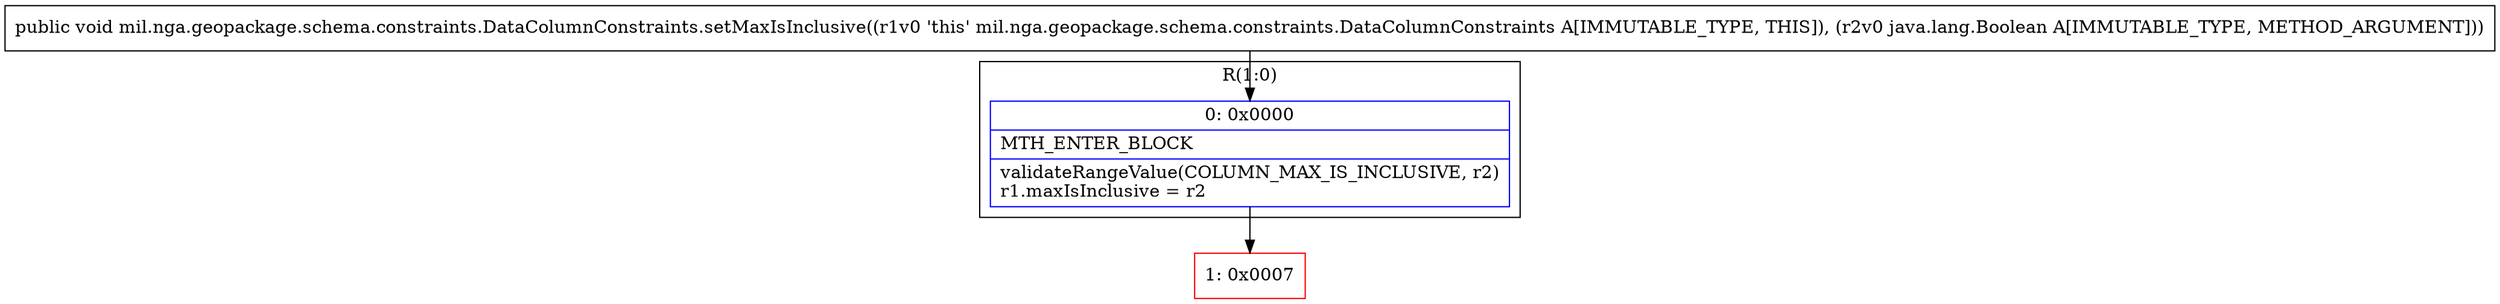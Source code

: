 digraph "CFG formil.nga.geopackage.schema.constraints.DataColumnConstraints.setMaxIsInclusive(Ljava\/lang\/Boolean;)V" {
subgraph cluster_Region_1236565548 {
label = "R(1:0)";
node [shape=record,color=blue];
Node_0 [shape=record,label="{0\:\ 0x0000|MTH_ENTER_BLOCK\l|validateRangeValue(COLUMN_MAX_IS_INCLUSIVE, r2)\lr1.maxIsInclusive = r2\l}"];
}
Node_1 [shape=record,color=red,label="{1\:\ 0x0007}"];
MethodNode[shape=record,label="{public void mil.nga.geopackage.schema.constraints.DataColumnConstraints.setMaxIsInclusive((r1v0 'this' mil.nga.geopackage.schema.constraints.DataColumnConstraints A[IMMUTABLE_TYPE, THIS]), (r2v0 java.lang.Boolean A[IMMUTABLE_TYPE, METHOD_ARGUMENT])) }"];
MethodNode -> Node_0;
Node_0 -> Node_1;
}

